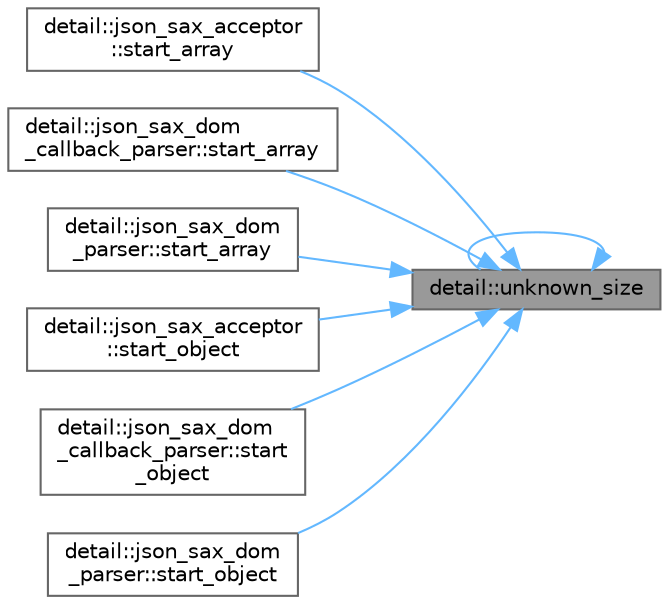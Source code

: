 digraph "detail::unknown_size"
{
 // LATEX_PDF_SIZE
  bgcolor="transparent";
  edge [fontname=Helvetica,fontsize=10,labelfontname=Helvetica,labelfontsize=10];
  node [fontname=Helvetica,fontsize=10,shape=box,height=0.2,width=0.4];
  rankdir="RL";
  Node1 [id="Node000001",label="detail::unknown_size",height=0.2,width=0.4,color="gray40", fillcolor="grey60", style="filled", fontcolor="black",tooltip=" "];
  Node1 -> Node2 [id="edge1_Node000001_Node000002",dir="back",color="steelblue1",style="solid",tooltip=" "];
  Node2 [id="Node000002",label="detail::json_sax_acceptor\l::start_array",height=0.2,width=0.4,color="grey40", fillcolor="white", style="filled",URL="$classdetail_1_1json__sax__acceptor.html#a2340a0b74c7e77cf6f9476e6bb8463a1",tooltip=" "];
  Node1 -> Node3 [id="edge2_Node000001_Node000003",dir="back",color="steelblue1",style="solid",tooltip=" "];
  Node3 [id="Node000003",label="detail::json_sax_dom\l_callback_parser::start_array",height=0.2,width=0.4,color="grey40", fillcolor="white", style="filled",URL="$classdetail_1_1json__sax__dom__callback__parser.html#a003acf2b06ffaf639bb6d34f5eb1695a",tooltip=" "];
  Node1 -> Node4 [id="edge3_Node000001_Node000004",dir="back",color="steelblue1",style="solid",tooltip=" "];
  Node4 [id="Node000004",label="detail::json_sax_dom\l_parser::start_array",height=0.2,width=0.4,color="grey40", fillcolor="white", style="filled",URL="$classdetail_1_1json__sax__dom__parser.html#ab47560ea9aebc6a25c0e2939bc8c95d0",tooltip=" "];
  Node1 -> Node5 [id="edge4_Node000001_Node000005",dir="back",color="steelblue1",style="solid",tooltip=" "];
  Node5 [id="Node000005",label="detail::json_sax_acceptor\l::start_object",height=0.2,width=0.4,color="grey40", fillcolor="white", style="filled",URL="$classdetail_1_1json__sax__acceptor.html#aa7400628b7ea5dc098ce440171856e26",tooltip=" "];
  Node1 -> Node6 [id="edge5_Node000001_Node000006",dir="back",color="steelblue1",style="solid",tooltip=" "];
  Node6 [id="Node000006",label="detail::json_sax_dom\l_callback_parser::start\l_object",height=0.2,width=0.4,color="grey40", fillcolor="white", style="filled",URL="$classdetail_1_1json__sax__dom__callback__parser.html#ae6016c3811e0c22532a589caf470a21e",tooltip=" "];
  Node1 -> Node7 [id="edge6_Node000001_Node000007",dir="back",color="steelblue1",style="solid",tooltip=" "];
  Node7 [id="Node000007",label="detail::json_sax_dom\l_parser::start_object",height=0.2,width=0.4,color="grey40", fillcolor="white", style="filled",URL="$classdetail_1_1json__sax__dom__parser.html#a65c9afecd60c3774278a37efe4f34518",tooltip=" "];
  Node1 -> Node1 [id="edge7_Node000001_Node000001",dir="back",color="steelblue1",style="solid",tooltip=" "];
}
